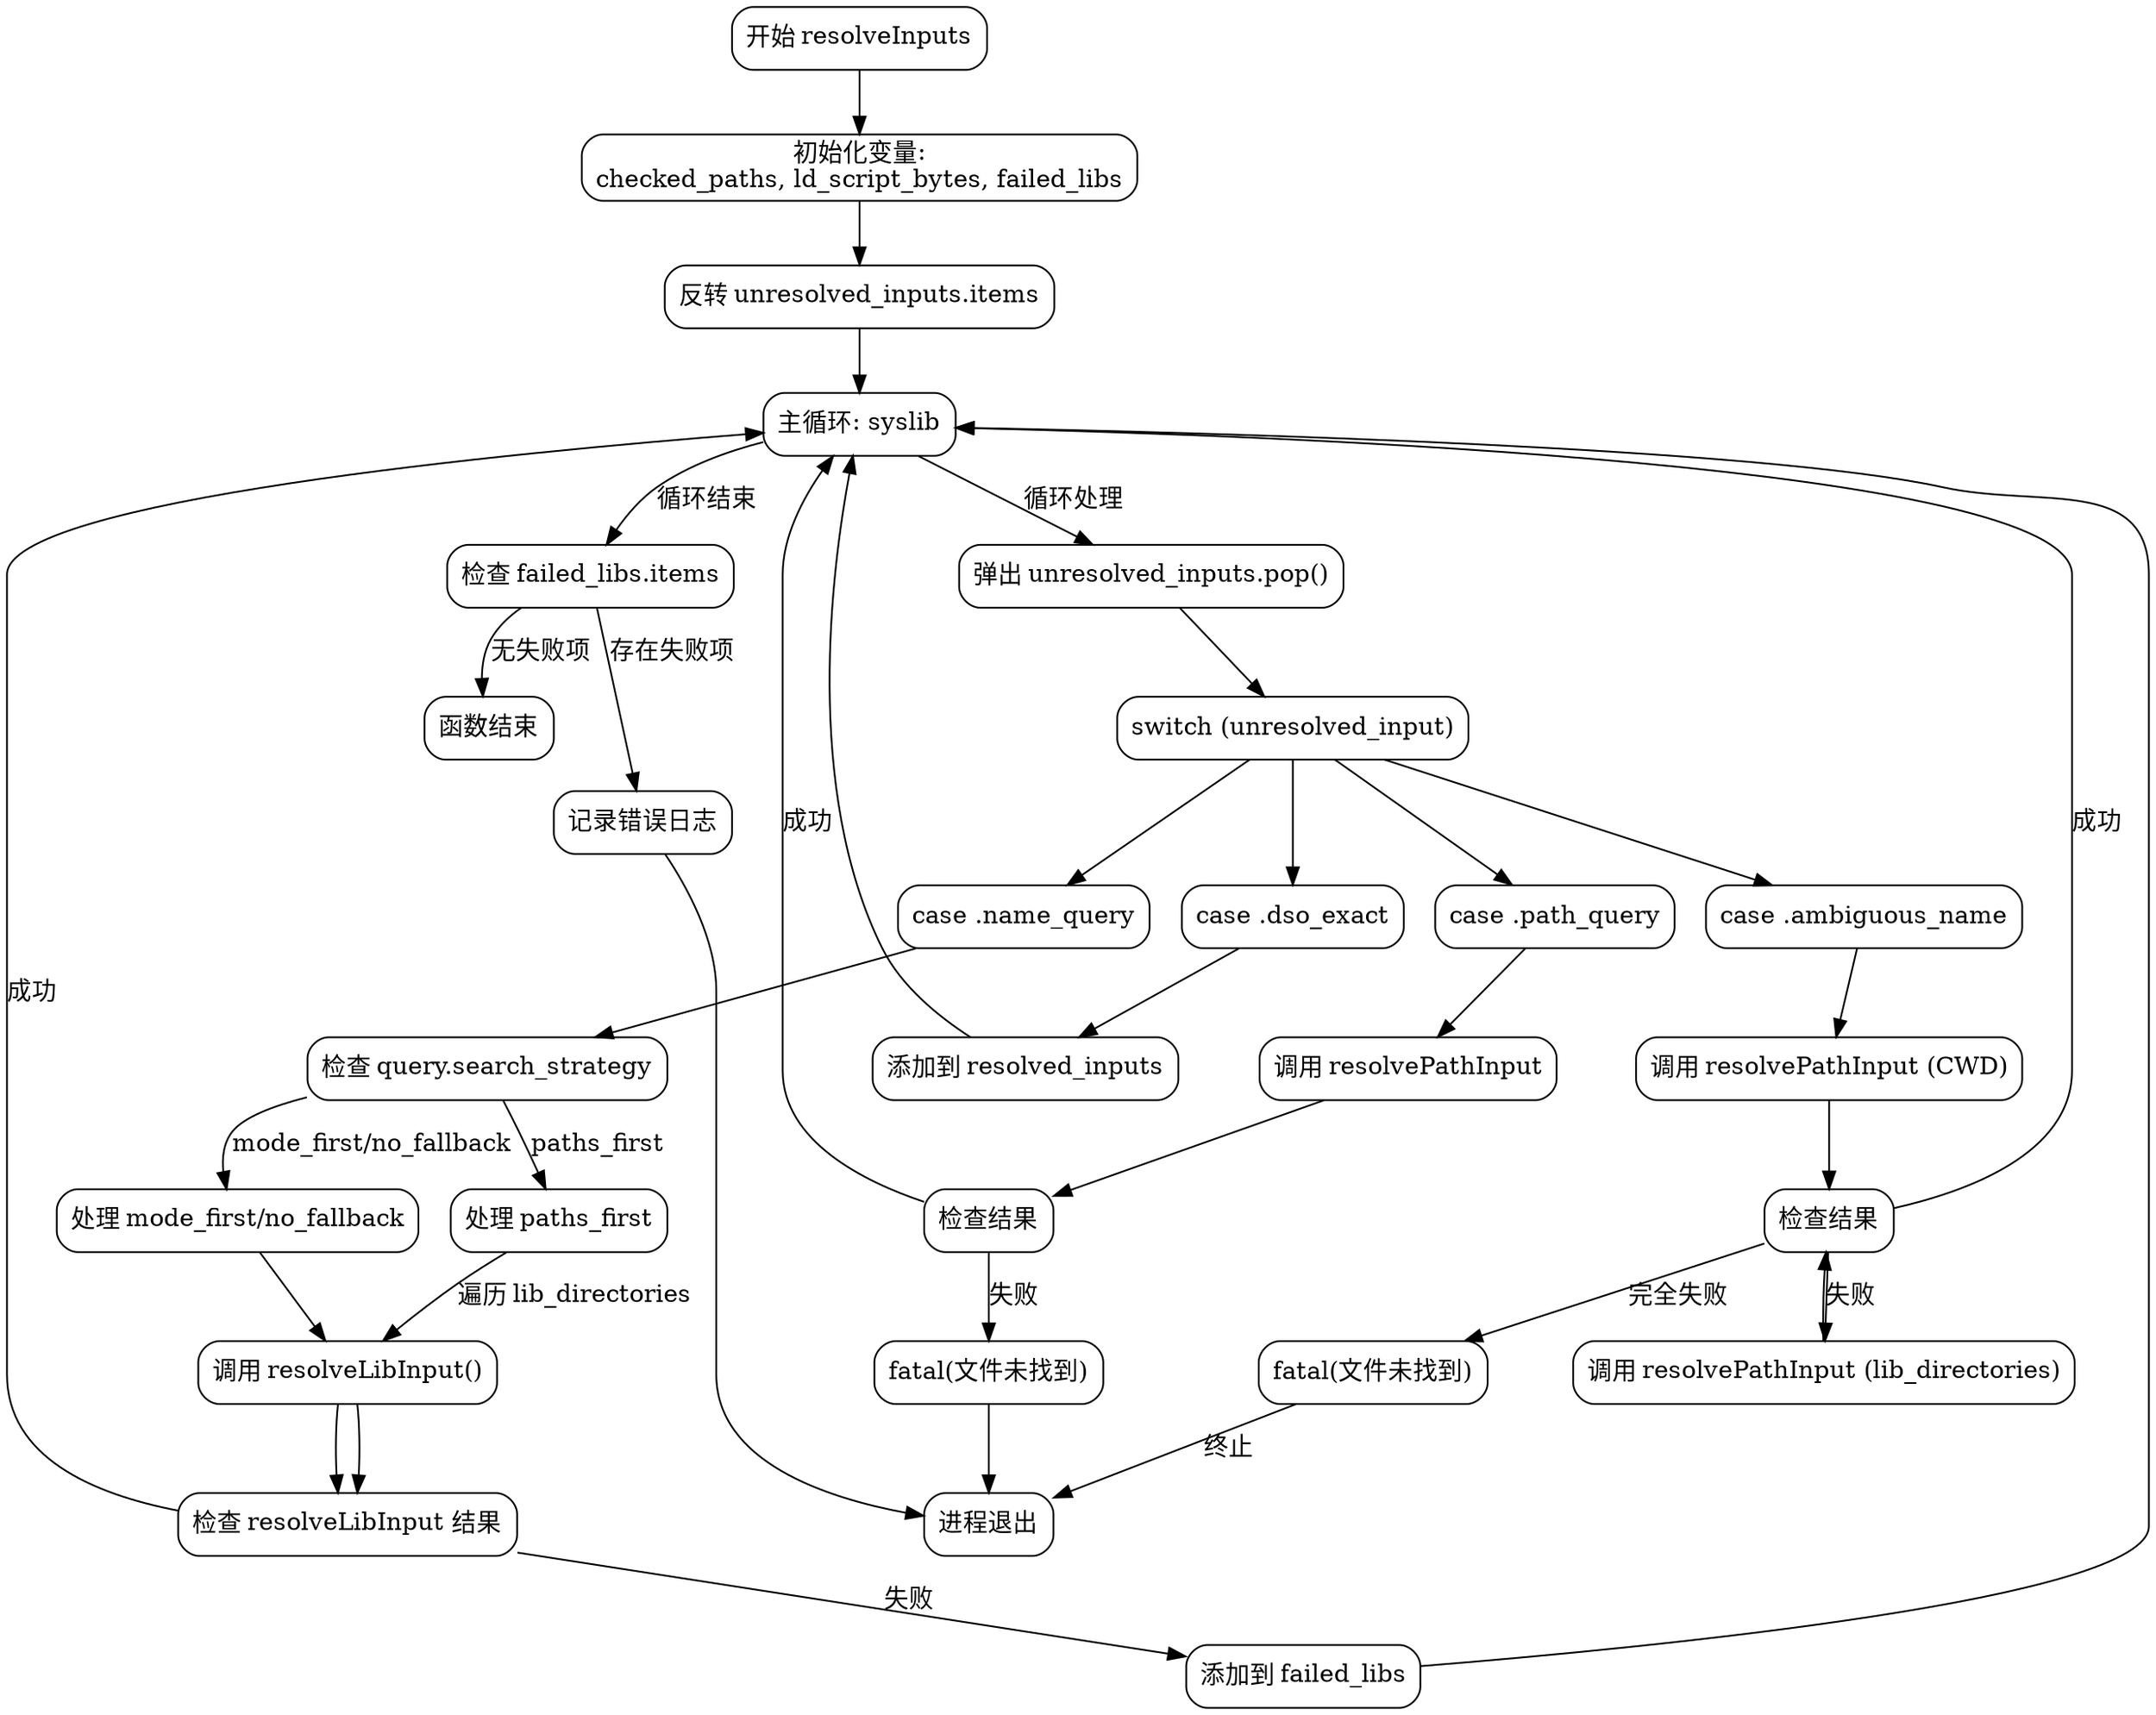 
digraph resolveInputs {
    node [shape=rectangle, style=rounded];

    start [label="开始 resolveInputs"];
    init_vars [label="初始化变量:\nchecked_paths, ld_script_bytes, failed_libs"];
    reverse_inputs [label="反转 unresolved_inputs.items"];
    syslib_loop [label="主循环: syslib"];

    start -> init_vars -> reverse_inputs -> syslib_loop;

    unresolved_input_pop [label="弹出 unresolved_inputs.pop()"];
    syslib_loop -> unresolved_input_pop [label="循环处理"];

    switch_unresolved_input [label="switch (unresolved_input)"];

    unresolved_input_pop -> switch_unresolved_input;

    // name_query 分支
    case_name_query [label="case .name_query"];
    check_search_strategy [label="检查 query.search_strategy"];
    mode_first_no_fallback [label="处理 mode_first/no_fallback"];
    paths_first [label="处理 paths_first"];
    resolveLibInput_call [label="调用 resolveLibInput()"];
    check_result [label="检查 resolveLibInput 结果"];
    append_failed_libs [label="添加到 failed_libs"];

    switch_unresolved_input -> case_name_query;
    case_name_query -> check_search_strategy;

    check_search_strategy -> mode_first_no_fallback [label="mode_first/no_fallback"];
    check_search_strategy -> paths_first [label="paths_first"];

    mode_first_no_fallback -> resolveLibInput_call;
    resolveLibInput_call -> check_result;
    check_result -> syslib_loop [label="成功"];
    check_result -> append_failed_libs [label="失败"];
    append_failed_libs -> syslib_loop;

    paths_first -> resolveLibInput_call [label="遍历 lib_directories"];
    resolveLibInput_call -> check_result;

    // ambiguous_name 分支
    case_ambiguous_name [label="case .ambiguous_name"];
    resolvePathInput_call1 [label="调用 resolvePathInput (CWD)"];
    check_path_result [label="检查结果"];
    resolvePathInput_call2 [label="调用 resolvePathInput (lib_directories)"];
    fatal_error1 [label="fatal(文件未找到)"];

    switch_unresolved_input -> case_ambiguous_name;
    case_ambiguous_name -> resolvePathInput_call1;
    resolvePathInput_call1 -> check_path_result;
    check_path_result -> syslib_loop [label="成功"];
    check_path_result -> resolvePathInput_call2 [label="失败"];
    resolvePathInput_call2 -> check_path_result;
    check_path_result -> fatal_error1 [label="完全失败"];
    fatal_error1 -> exit [label="终止"];

    // path_query 分支
    case_path_query [label="case .path_query"];
    resolvePathInput_call3 [label="调用 resolvePathInput"];
    check_path_result2 [label="检查结果"];
    fatal_error2 [label="fatal(文件未找到)"];

    switch_unresolved_input -> case_path_query;
    case_path_query -> resolvePathInput_call3;
    resolvePathInput_call3 -> check_path_result2;
    check_path_result2 -> syslib_loop [label="成功"];
    check_path_result2 -> fatal_error2 [label="失败"];
    fatal_error2 -> exit;

    // dso_exact 分支
    case_dso_exact [label="case .dso_exact"];
    append_resolved [label="添加到 resolved_inputs"];

    switch_unresolved_input -> case_dso_exact;
    case_dso_exact -> append_resolved -> syslib_loop;

    // 循环结束处理
    check_failed_libs [label="检查 failed_libs.items"];
    log_errors [label="记录错误日志"];
    exit [label="进程退出"];

    syslib_loop -> check_failed_libs [label="循环结束"];
    check_failed_libs -> log_errors [label="存在失败项"];
    log_errors -> exit;
    check_failed_libs -> end [label="无失败项"];

    end [label="函数结束"];
}
